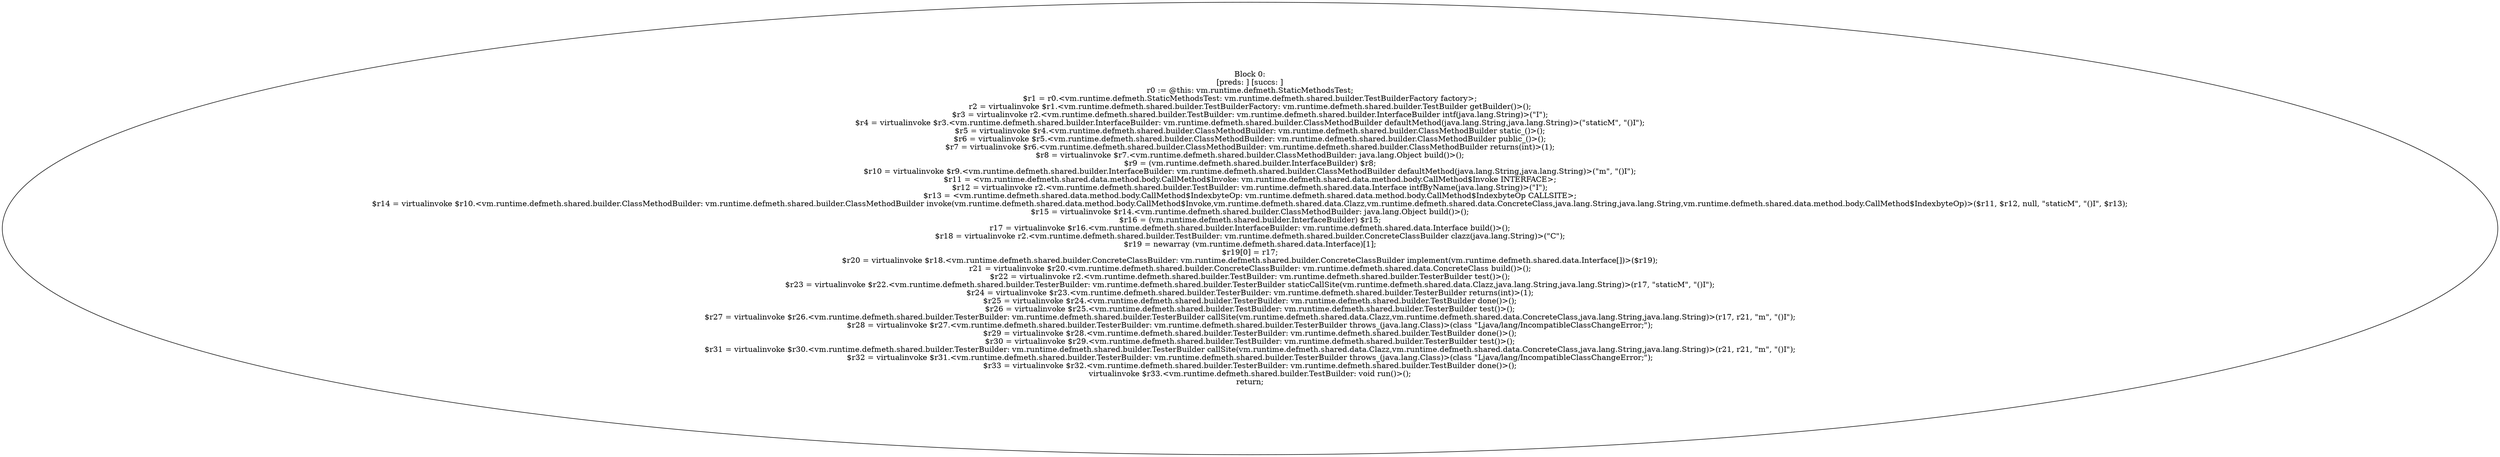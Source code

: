 digraph "unitGraph" {
    "Block 0:
[preds: ] [succs: ]
r0 := @this: vm.runtime.defmeth.StaticMethodsTest;
$r1 = r0.<vm.runtime.defmeth.StaticMethodsTest: vm.runtime.defmeth.shared.builder.TestBuilderFactory factory>;
r2 = virtualinvoke $r1.<vm.runtime.defmeth.shared.builder.TestBuilderFactory: vm.runtime.defmeth.shared.builder.TestBuilder getBuilder()>();
$r3 = virtualinvoke r2.<vm.runtime.defmeth.shared.builder.TestBuilder: vm.runtime.defmeth.shared.builder.InterfaceBuilder intf(java.lang.String)>(\"I\");
$r4 = virtualinvoke $r3.<vm.runtime.defmeth.shared.builder.InterfaceBuilder: vm.runtime.defmeth.shared.builder.ClassMethodBuilder defaultMethod(java.lang.String,java.lang.String)>(\"staticM\", \"()I\");
$r5 = virtualinvoke $r4.<vm.runtime.defmeth.shared.builder.ClassMethodBuilder: vm.runtime.defmeth.shared.builder.ClassMethodBuilder static_()>();
$r6 = virtualinvoke $r5.<vm.runtime.defmeth.shared.builder.ClassMethodBuilder: vm.runtime.defmeth.shared.builder.ClassMethodBuilder public_()>();
$r7 = virtualinvoke $r6.<vm.runtime.defmeth.shared.builder.ClassMethodBuilder: vm.runtime.defmeth.shared.builder.ClassMethodBuilder returns(int)>(1);
$r8 = virtualinvoke $r7.<vm.runtime.defmeth.shared.builder.ClassMethodBuilder: java.lang.Object build()>();
$r9 = (vm.runtime.defmeth.shared.builder.InterfaceBuilder) $r8;
$r10 = virtualinvoke $r9.<vm.runtime.defmeth.shared.builder.InterfaceBuilder: vm.runtime.defmeth.shared.builder.ClassMethodBuilder defaultMethod(java.lang.String,java.lang.String)>(\"m\", \"()I\");
$r11 = <vm.runtime.defmeth.shared.data.method.body.CallMethod$Invoke: vm.runtime.defmeth.shared.data.method.body.CallMethod$Invoke INTERFACE>;
$r12 = virtualinvoke r2.<vm.runtime.defmeth.shared.builder.TestBuilder: vm.runtime.defmeth.shared.data.Interface intfByName(java.lang.String)>(\"I\");
$r13 = <vm.runtime.defmeth.shared.data.method.body.CallMethod$IndexbyteOp: vm.runtime.defmeth.shared.data.method.body.CallMethod$IndexbyteOp CALLSITE>;
$r14 = virtualinvoke $r10.<vm.runtime.defmeth.shared.builder.ClassMethodBuilder: vm.runtime.defmeth.shared.builder.ClassMethodBuilder invoke(vm.runtime.defmeth.shared.data.method.body.CallMethod$Invoke,vm.runtime.defmeth.shared.data.Clazz,vm.runtime.defmeth.shared.data.ConcreteClass,java.lang.String,java.lang.String,vm.runtime.defmeth.shared.data.method.body.CallMethod$IndexbyteOp)>($r11, $r12, null, \"staticM\", \"()I\", $r13);
$r15 = virtualinvoke $r14.<vm.runtime.defmeth.shared.builder.ClassMethodBuilder: java.lang.Object build()>();
$r16 = (vm.runtime.defmeth.shared.builder.InterfaceBuilder) $r15;
r17 = virtualinvoke $r16.<vm.runtime.defmeth.shared.builder.InterfaceBuilder: vm.runtime.defmeth.shared.data.Interface build()>();
$r18 = virtualinvoke r2.<vm.runtime.defmeth.shared.builder.TestBuilder: vm.runtime.defmeth.shared.builder.ConcreteClassBuilder clazz(java.lang.String)>(\"C\");
$r19 = newarray (vm.runtime.defmeth.shared.data.Interface)[1];
$r19[0] = r17;
$r20 = virtualinvoke $r18.<vm.runtime.defmeth.shared.builder.ConcreteClassBuilder: vm.runtime.defmeth.shared.builder.ConcreteClassBuilder implement(vm.runtime.defmeth.shared.data.Interface[])>($r19);
r21 = virtualinvoke $r20.<vm.runtime.defmeth.shared.builder.ConcreteClassBuilder: vm.runtime.defmeth.shared.data.ConcreteClass build()>();
$r22 = virtualinvoke r2.<vm.runtime.defmeth.shared.builder.TestBuilder: vm.runtime.defmeth.shared.builder.TesterBuilder test()>();
$r23 = virtualinvoke $r22.<vm.runtime.defmeth.shared.builder.TesterBuilder: vm.runtime.defmeth.shared.builder.TesterBuilder staticCallSite(vm.runtime.defmeth.shared.data.Clazz,java.lang.String,java.lang.String)>(r17, \"staticM\", \"()I\");
$r24 = virtualinvoke $r23.<vm.runtime.defmeth.shared.builder.TesterBuilder: vm.runtime.defmeth.shared.builder.TesterBuilder returns(int)>(1);
$r25 = virtualinvoke $r24.<vm.runtime.defmeth.shared.builder.TesterBuilder: vm.runtime.defmeth.shared.builder.TestBuilder done()>();
$r26 = virtualinvoke $r25.<vm.runtime.defmeth.shared.builder.TestBuilder: vm.runtime.defmeth.shared.builder.TesterBuilder test()>();
$r27 = virtualinvoke $r26.<vm.runtime.defmeth.shared.builder.TesterBuilder: vm.runtime.defmeth.shared.builder.TesterBuilder callSite(vm.runtime.defmeth.shared.data.Clazz,vm.runtime.defmeth.shared.data.ConcreteClass,java.lang.String,java.lang.String)>(r17, r21, \"m\", \"()I\");
$r28 = virtualinvoke $r27.<vm.runtime.defmeth.shared.builder.TesterBuilder: vm.runtime.defmeth.shared.builder.TesterBuilder throws_(java.lang.Class)>(class \"Ljava/lang/IncompatibleClassChangeError;\");
$r29 = virtualinvoke $r28.<vm.runtime.defmeth.shared.builder.TesterBuilder: vm.runtime.defmeth.shared.builder.TestBuilder done()>();
$r30 = virtualinvoke $r29.<vm.runtime.defmeth.shared.builder.TestBuilder: vm.runtime.defmeth.shared.builder.TesterBuilder test()>();
$r31 = virtualinvoke $r30.<vm.runtime.defmeth.shared.builder.TesterBuilder: vm.runtime.defmeth.shared.builder.TesterBuilder callSite(vm.runtime.defmeth.shared.data.Clazz,vm.runtime.defmeth.shared.data.ConcreteClass,java.lang.String,java.lang.String)>(r21, r21, \"m\", \"()I\");
$r32 = virtualinvoke $r31.<vm.runtime.defmeth.shared.builder.TesterBuilder: vm.runtime.defmeth.shared.builder.TesterBuilder throws_(java.lang.Class)>(class \"Ljava/lang/IncompatibleClassChangeError;\");
$r33 = virtualinvoke $r32.<vm.runtime.defmeth.shared.builder.TesterBuilder: vm.runtime.defmeth.shared.builder.TestBuilder done()>();
virtualinvoke $r33.<vm.runtime.defmeth.shared.builder.TestBuilder: void run()>();
return;
"
}
